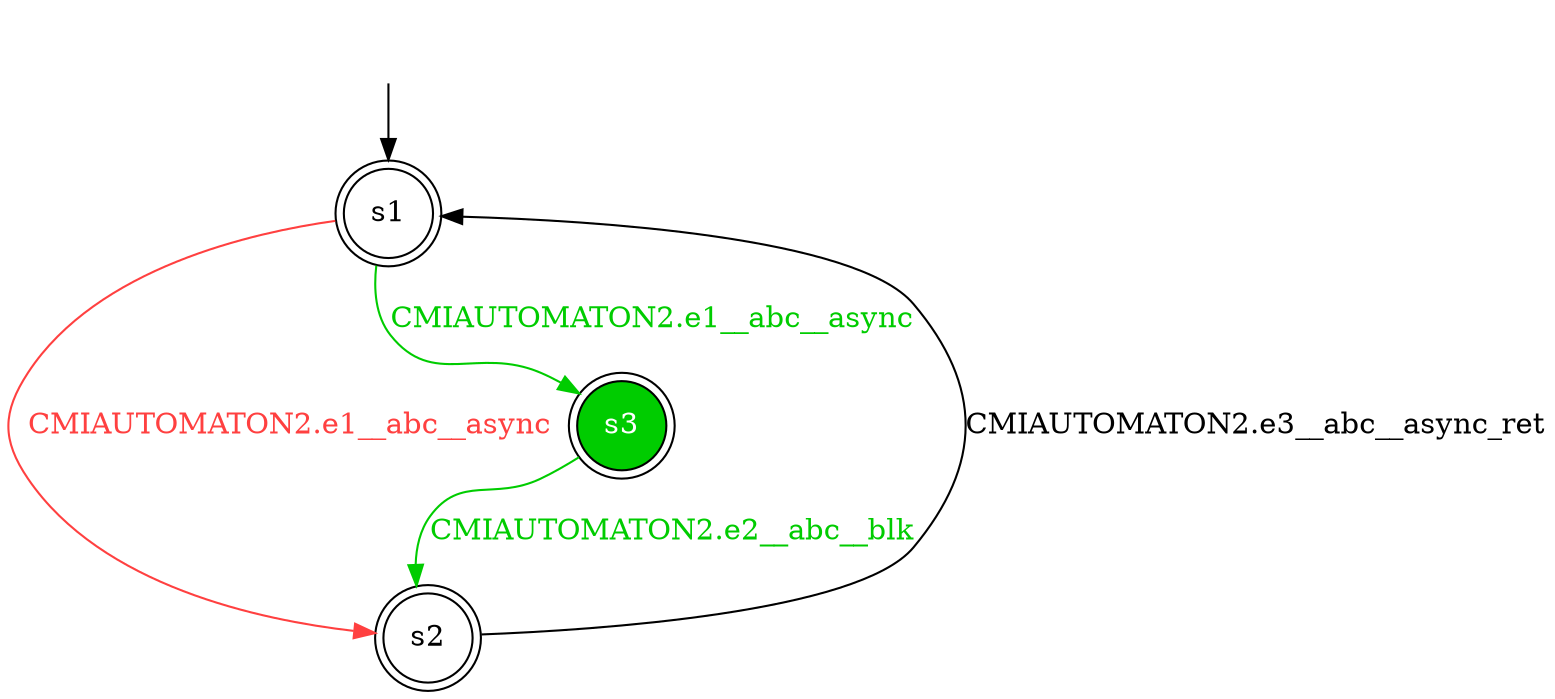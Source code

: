 digraph diffautomaton {
	1 [label=<s1> shape="doublecircle"];
	2 [label=<s2> shape="doublecircle"];
	3 [label=<s3> shape="doublecircle" fillcolor="#00cc00" fontcolor="#ffffff" style="filled"];
	__init1 [label=<> shape="none"];
	__init1 -> 1;
	1 -> 2 [label=<<font color="#ff4040">CMIAUTOMATON2.e1__abc__async</font>> color="#ff4040" id="1-0-2"];
	1 -> 3 [label=<<font color="#00cc00">CMIAUTOMATON2.e1__abc__async</font>> color="#00cc00" id="1-1-3"];
	2 -> 1 [label=<<font color="#000000">CMIAUTOMATON2.e3__abc__async_ret</font>> id="2-0-1"];
	3 -> 2 [label=<<font color="#00cc00">CMIAUTOMATON2.e2__abc__blk</font>> color="#00cc00" id="3-0-2"];
}
